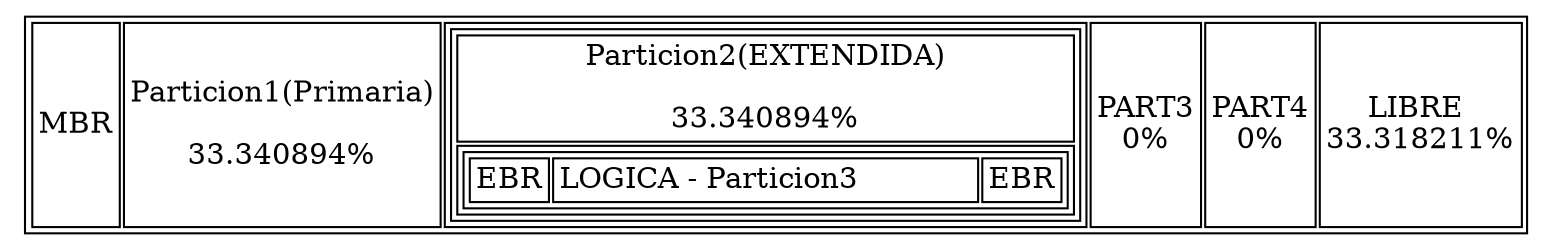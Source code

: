 digraph DISK{
    Disk[
    shape=plaintext
    label=<
    <table border='1' cellborder='1'>
    <tr><td>MBR</td>
     <td>Particion1(Primaria)<br/>     <br/>33.340894%</td>
     <td>
     <table border = '1' cellborder = '1'>
      <tr>
     <td>Particion2(EXTENDIDA)<br/>     <br/>33.340894%</td></tr>
        <tr><td>
            <table border = '1' cellborder = '1'>
            <tr>
      <td>EBR</td>
      <td>LOGICA - Particion3            </td>
      <td>EBR</td>
        </tr></table>
        </td>
        </tr>
        </table>
        </td>
     <td>PART3<br/>0%</td>
     <td>PART4<br/>0%</td>
     <td>LIBRE <br/>33.318211%</td>
    </tr>    </table>
    >];
}